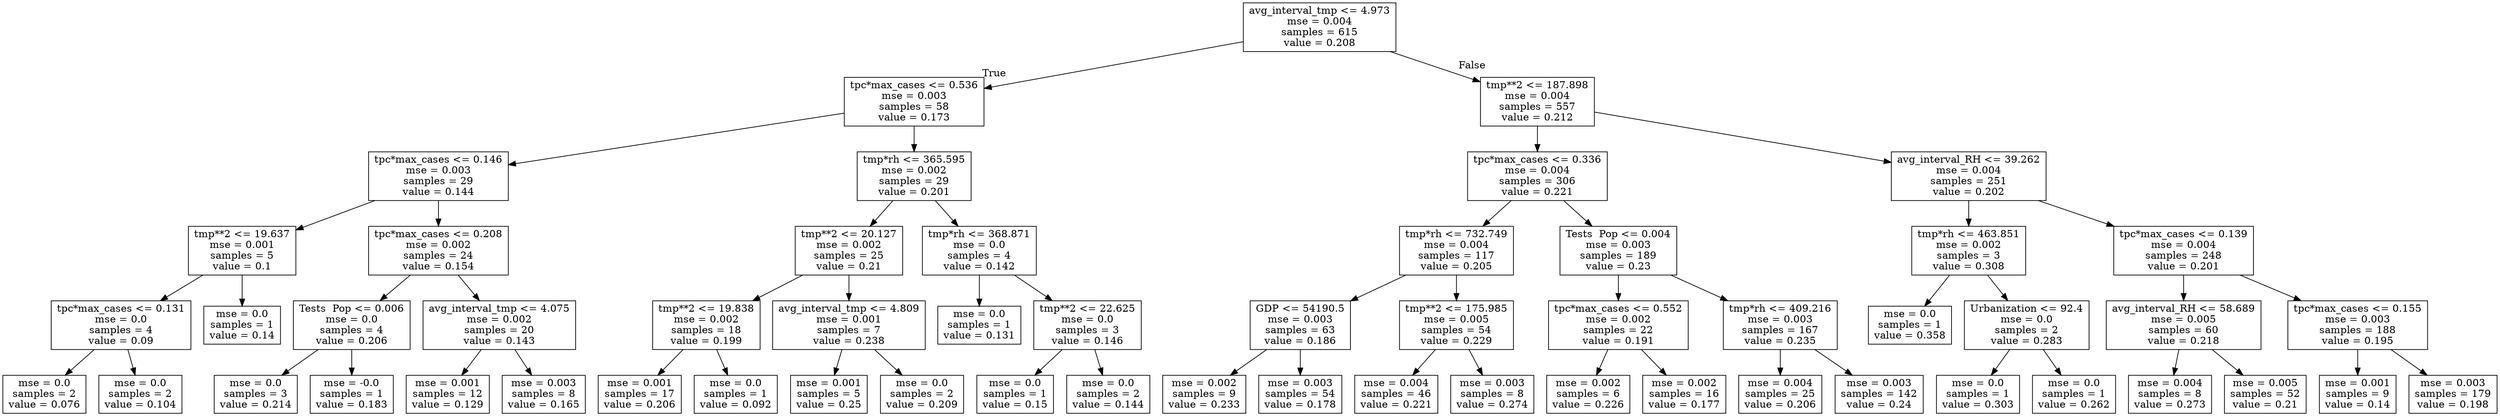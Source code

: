 digraph Tree {
node [shape=box] ;
0 [label="avg_interval_tmp <= 4.973\nmse = 0.004\nsamples = 615\nvalue = 0.208"] ;
1 [label="tpc*max_cases <= 0.536\nmse = 0.003\nsamples = 58\nvalue = 0.173"] ;
0 -> 1 [labeldistance=2.5, labelangle=45, headlabel="True"] ;
2 [label="tpc*max_cases <= 0.146\nmse = 0.003\nsamples = 29\nvalue = 0.144"] ;
1 -> 2 ;
3 [label="tmp**2 <= 19.637\nmse = 0.001\nsamples = 5\nvalue = 0.1"] ;
2 -> 3 ;
4 [label="tpc*max_cases <= 0.131\nmse = 0.0\nsamples = 4\nvalue = 0.09"] ;
3 -> 4 ;
5 [label="mse = 0.0\nsamples = 2\nvalue = 0.076"] ;
4 -> 5 ;
6 [label="mse = 0.0\nsamples = 2\nvalue = 0.104"] ;
4 -> 6 ;
7 [label="mse = 0.0\nsamples = 1\nvalue = 0.14"] ;
3 -> 7 ;
8 [label="tpc*max_cases <= 0.208\nmse = 0.002\nsamples = 24\nvalue = 0.154"] ;
2 -> 8 ;
9 [label="Tests \ Pop <= 0.006\nmse = 0.0\nsamples = 4\nvalue = 0.206"] ;
8 -> 9 ;
10 [label="mse = 0.0\nsamples = 3\nvalue = 0.214"] ;
9 -> 10 ;
11 [label="mse = -0.0\nsamples = 1\nvalue = 0.183"] ;
9 -> 11 ;
12 [label="avg_interval_tmp <= 4.075\nmse = 0.002\nsamples = 20\nvalue = 0.143"] ;
8 -> 12 ;
13 [label="mse = 0.001\nsamples = 12\nvalue = 0.129"] ;
12 -> 13 ;
14 [label="mse = 0.003\nsamples = 8\nvalue = 0.165"] ;
12 -> 14 ;
15 [label="tmp*rh <= 365.595\nmse = 0.002\nsamples = 29\nvalue = 0.201"] ;
1 -> 15 ;
16 [label="tmp**2 <= 20.127\nmse = 0.002\nsamples = 25\nvalue = 0.21"] ;
15 -> 16 ;
17 [label="tmp**2 <= 19.838\nmse = 0.002\nsamples = 18\nvalue = 0.199"] ;
16 -> 17 ;
18 [label="mse = 0.001\nsamples = 17\nvalue = 0.206"] ;
17 -> 18 ;
19 [label="mse = 0.0\nsamples = 1\nvalue = 0.092"] ;
17 -> 19 ;
20 [label="avg_interval_tmp <= 4.809\nmse = 0.001\nsamples = 7\nvalue = 0.238"] ;
16 -> 20 ;
21 [label="mse = 0.001\nsamples = 5\nvalue = 0.25"] ;
20 -> 21 ;
22 [label="mse = 0.0\nsamples = 2\nvalue = 0.209"] ;
20 -> 22 ;
23 [label="tmp*rh <= 368.871\nmse = 0.0\nsamples = 4\nvalue = 0.142"] ;
15 -> 23 ;
24 [label="mse = 0.0\nsamples = 1\nvalue = 0.131"] ;
23 -> 24 ;
25 [label="tmp**2 <= 22.625\nmse = 0.0\nsamples = 3\nvalue = 0.146"] ;
23 -> 25 ;
26 [label="mse = 0.0\nsamples = 1\nvalue = 0.15"] ;
25 -> 26 ;
27 [label="mse = 0.0\nsamples = 2\nvalue = 0.144"] ;
25 -> 27 ;
28 [label="tmp**2 <= 187.898\nmse = 0.004\nsamples = 557\nvalue = 0.212"] ;
0 -> 28 [labeldistance=2.5, labelangle=-45, headlabel="False"] ;
29 [label="tpc*max_cases <= 0.336\nmse = 0.004\nsamples = 306\nvalue = 0.221"] ;
28 -> 29 ;
30 [label="tmp*rh <= 732.749\nmse = 0.004\nsamples = 117\nvalue = 0.205"] ;
29 -> 30 ;
31 [label="GDP <= 54190.5\nmse = 0.003\nsamples = 63\nvalue = 0.186"] ;
30 -> 31 ;
32 [label="mse = 0.002\nsamples = 9\nvalue = 0.233"] ;
31 -> 32 ;
33 [label="mse = 0.003\nsamples = 54\nvalue = 0.178"] ;
31 -> 33 ;
34 [label="tmp**2 <= 175.985\nmse = 0.005\nsamples = 54\nvalue = 0.229"] ;
30 -> 34 ;
35 [label="mse = 0.004\nsamples = 46\nvalue = 0.221"] ;
34 -> 35 ;
36 [label="mse = 0.003\nsamples = 8\nvalue = 0.274"] ;
34 -> 36 ;
37 [label="Tests \ Pop <= 0.004\nmse = 0.003\nsamples = 189\nvalue = 0.23"] ;
29 -> 37 ;
38 [label="tpc*max_cases <= 0.552\nmse = 0.002\nsamples = 22\nvalue = 0.191"] ;
37 -> 38 ;
39 [label="mse = 0.002\nsamples = 6\nvalue = 0.226"] ;
38 -> 39 ;
40 [label="mse = 0.002\nsamples = 16\nvalue = 0.177"] ;
38 -> 40 ;
41 [label="tmp*rh <= 409.216\nmse = 0.003\nsamples = 167\nvalue = 0.235"] ;
37 -> 41 ;
42 [label="mse = 0.004\nsamples = 25\nvalue = 0.206"] ;
41 -> 42 ;
43 [label="mse = 0.003\nsamples = 142\nvalue = 0.24"] ;
41 -> 43 ;
44 [label="avg_interval_RH <= 39.262\nmse = 0.004\nsamples = 251\nvalue = 0.202"] ;
28 -> 44 ;
45 [label="tmp*rh <= 463.851\nmse = 0.002\nsamples = 3\nvalue = 0.308"] ;
44 -> 45 ;
46 [label="mse = 0.0\nsamples = 1\nvalue = 0.358"] ;
45 -> 46 ;
47 [label="Urbanization <= 92.4\nmse = 0.0\nsamples = 2\nvalue = 0.283"] ;
45 -> 47 ;
48 [label="mse = 0.0\nsamples = 1\nvalue = 0.303"] ;
47 -> 48 ;
49 [label="mse = 0.0\nsamples = 1\nvalue = 0.262"] ;
47 -> 49 ;
50 [label="tpc*max_cases <= 0.139\nmse = 0.004\nsamples = 248\nvalue = 0.201"] ;
44 -> 50 ;
51 [label="avg_interval_RH <= 58.689\nmse = 0.005\nsamples = 60\nvalue = 0.218"] ;
50 -> 51 ;
52 [label="mse = 0.004\nsamples = 8\nvalue = 0.273"] ;
51 -> 52 ;
53 [label="mse = 0.005\nsamples = 52\nvalue = 0.21"] ;
51 -> 53 ;
54 [label="tpc*max_cases <= 0.155\nmse = 0.003\nsamples = 188\nvalue = 0.195"] ;
50 -> 54 ;
55 [label="mse = 0.001\nsamples = 9\nvalue = 0.14"] ;
54 -> 55 ;
56 [label="mse = 0.003\nsamples = 179\nvalue = 0.198"] ;
54 -> 56 ;
}